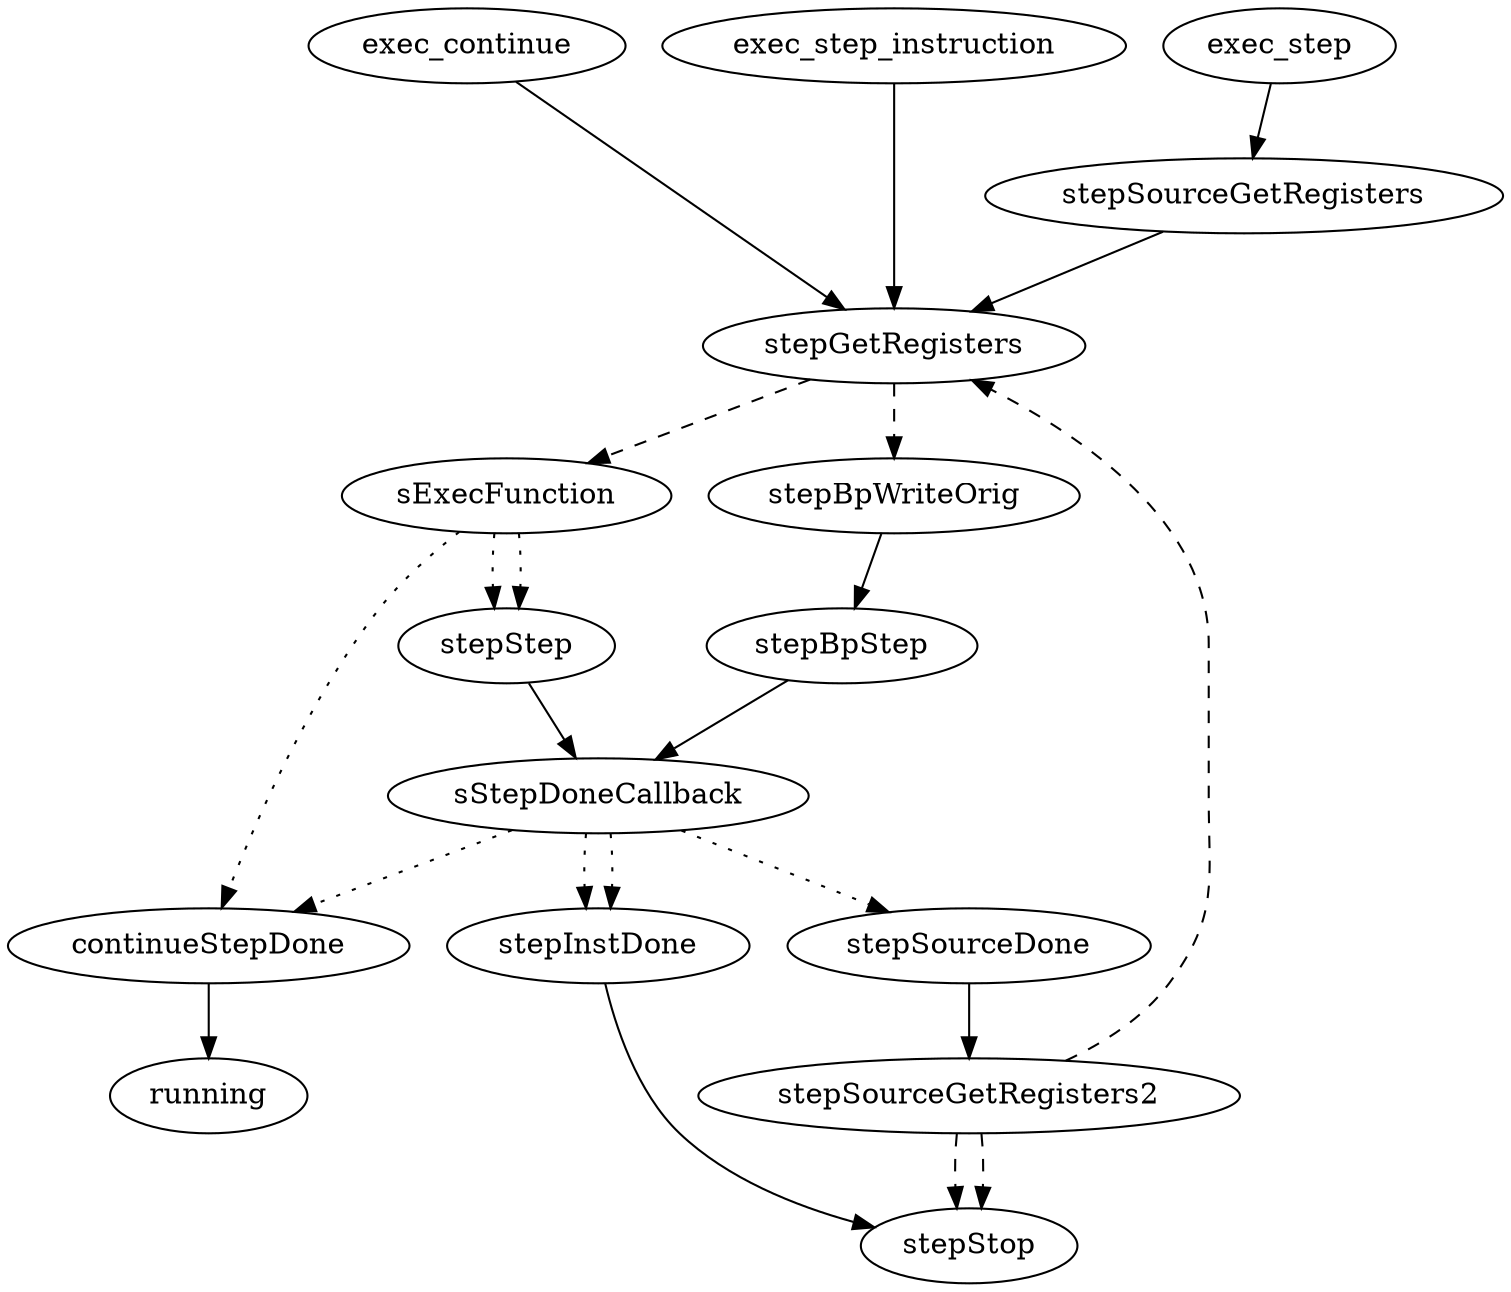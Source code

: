 digraph ExecFlow
{
	//dashed lines are conditional.
	//dotted lines are function pointers.

	exec_continue -> stepGetRegisters;
	sStepDoneCallback -> continueStepDone [style=dotted];
	continueStepDone -> running;
	sExecFunction -> continueStepDone [style=dotted];

	stepGetRegisters -> stepBpWriteOrig [style=dashed];
	stepGetRegisters -> sExecFunction [style=dashed];
	stepBpWriteOrig -> stepBpStep;
	stepBpStep -> sStepDoneCallback;

	stepStep -> sStepDoneCallback;

	exec_step_instruction -> stepGetRegisters;
	sStepDoneCallback -> stepInstDone [style=dotted];
	sExecFunction -> stepStep [style=dotted];
	stepInstDone -> stepStop;

	exec_step -> stepSourceGetRegisters;
	stepSourceGetRegisters -> stepGetRegisters;
	sExecFunction -> stepStep [style=dotted];
	sStepDoneCallback -> stepSourceDone [style=dotted];
	sStepDoneCallback -> stepInstDone [style=dotted];
	stepSourceDone -> stepSourceGetRegisters2;
	stepSourceGetRegisters2 -> stepStop [style=dashed];
	stepSourceGetRegisters2 -> stepGetRegisters [style=dashed];
	stepSourceGetRegisters2 -> stepStop [style=dashed];

	{rank=same; exec_continue exec_step_instruction exec_step}
}
